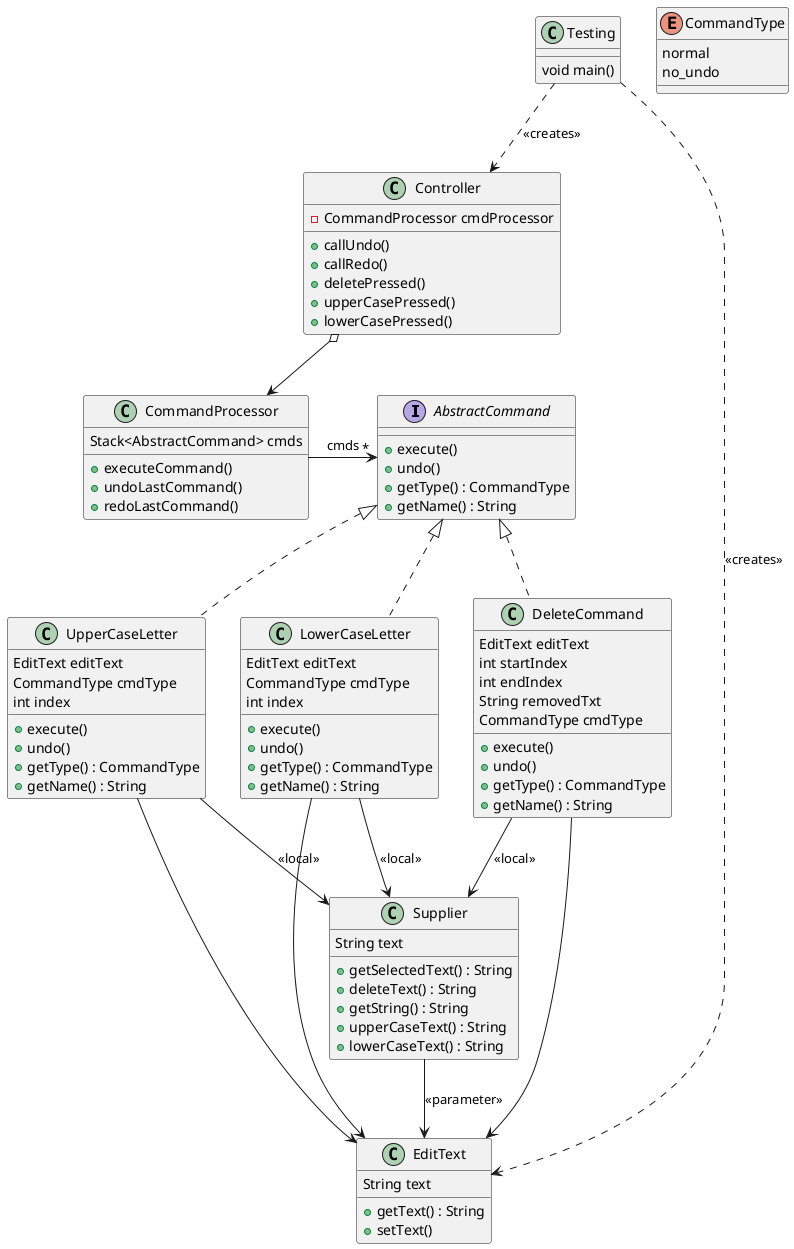@startuml

interface AbstractCommand {
+ execute()
+ undo()
+ getType() : CommandType
+ getName() : String
}

class Controller {
- CommandProcessor cmdProcessor

+ callUndo()
+ callRedo()
+ deletePressed()
+ upperCasePressed()
+ lowerCasePressed()
}

class CommandProcessor {
Stack<AbstractCommand> cmds

+ executeCommand()
+ undoLastCommand()
+ redoLastCommand()
}

class DeleteCommand implements AbstractCommand {
EditText editText
int startIndex
int endIndex
String removedTxt
CommandType cmdType

+ execute()
+ undo()
+ getType() : CommandType
+ getName() : String
}

class LowerCaseLetter implements AbstractCommand{
EditText editText
CommandType cmdType
int index

+ execute()
+ undo()
+ getType() : CommandType
+ getName() : String
}

class UpperCaseLetter implements AbstractCommand{
EditText editText
CommandType cmdType
int index

+ execute()
+ undo()
+ getType() : CommandType
+ getName() : String
}

class EditText {
String text

+ getText() : String
+ setText()
}

class Supplier {
String text

+ getSelectedText() : String
+ deleteText() : String
+ getString() : String
+ upperCaseText() : String
+ lowerCaseText() : String
}

class Testing {
void main()
}

Testing ..> EditText: <<creates>>
Testing ..> Controller: <<creates>>
CommandProcessor -> "*" AbstractCommand : cmds
Controller o--> CommandProcessor
DeleteCommand --> Supplier: <<local>>
LowerCaseLetter --> Supplier: <<local>>
UpperCaseLetter --> Supplier: <<local>>

DeleteCommand -> EditText
UpperCaseLetter -> EditText
LowerCaseLetter -> EditText

Supplier --> EditText: <<parameter>>

enum CommandType {
normal
no_undo
}

@enduml